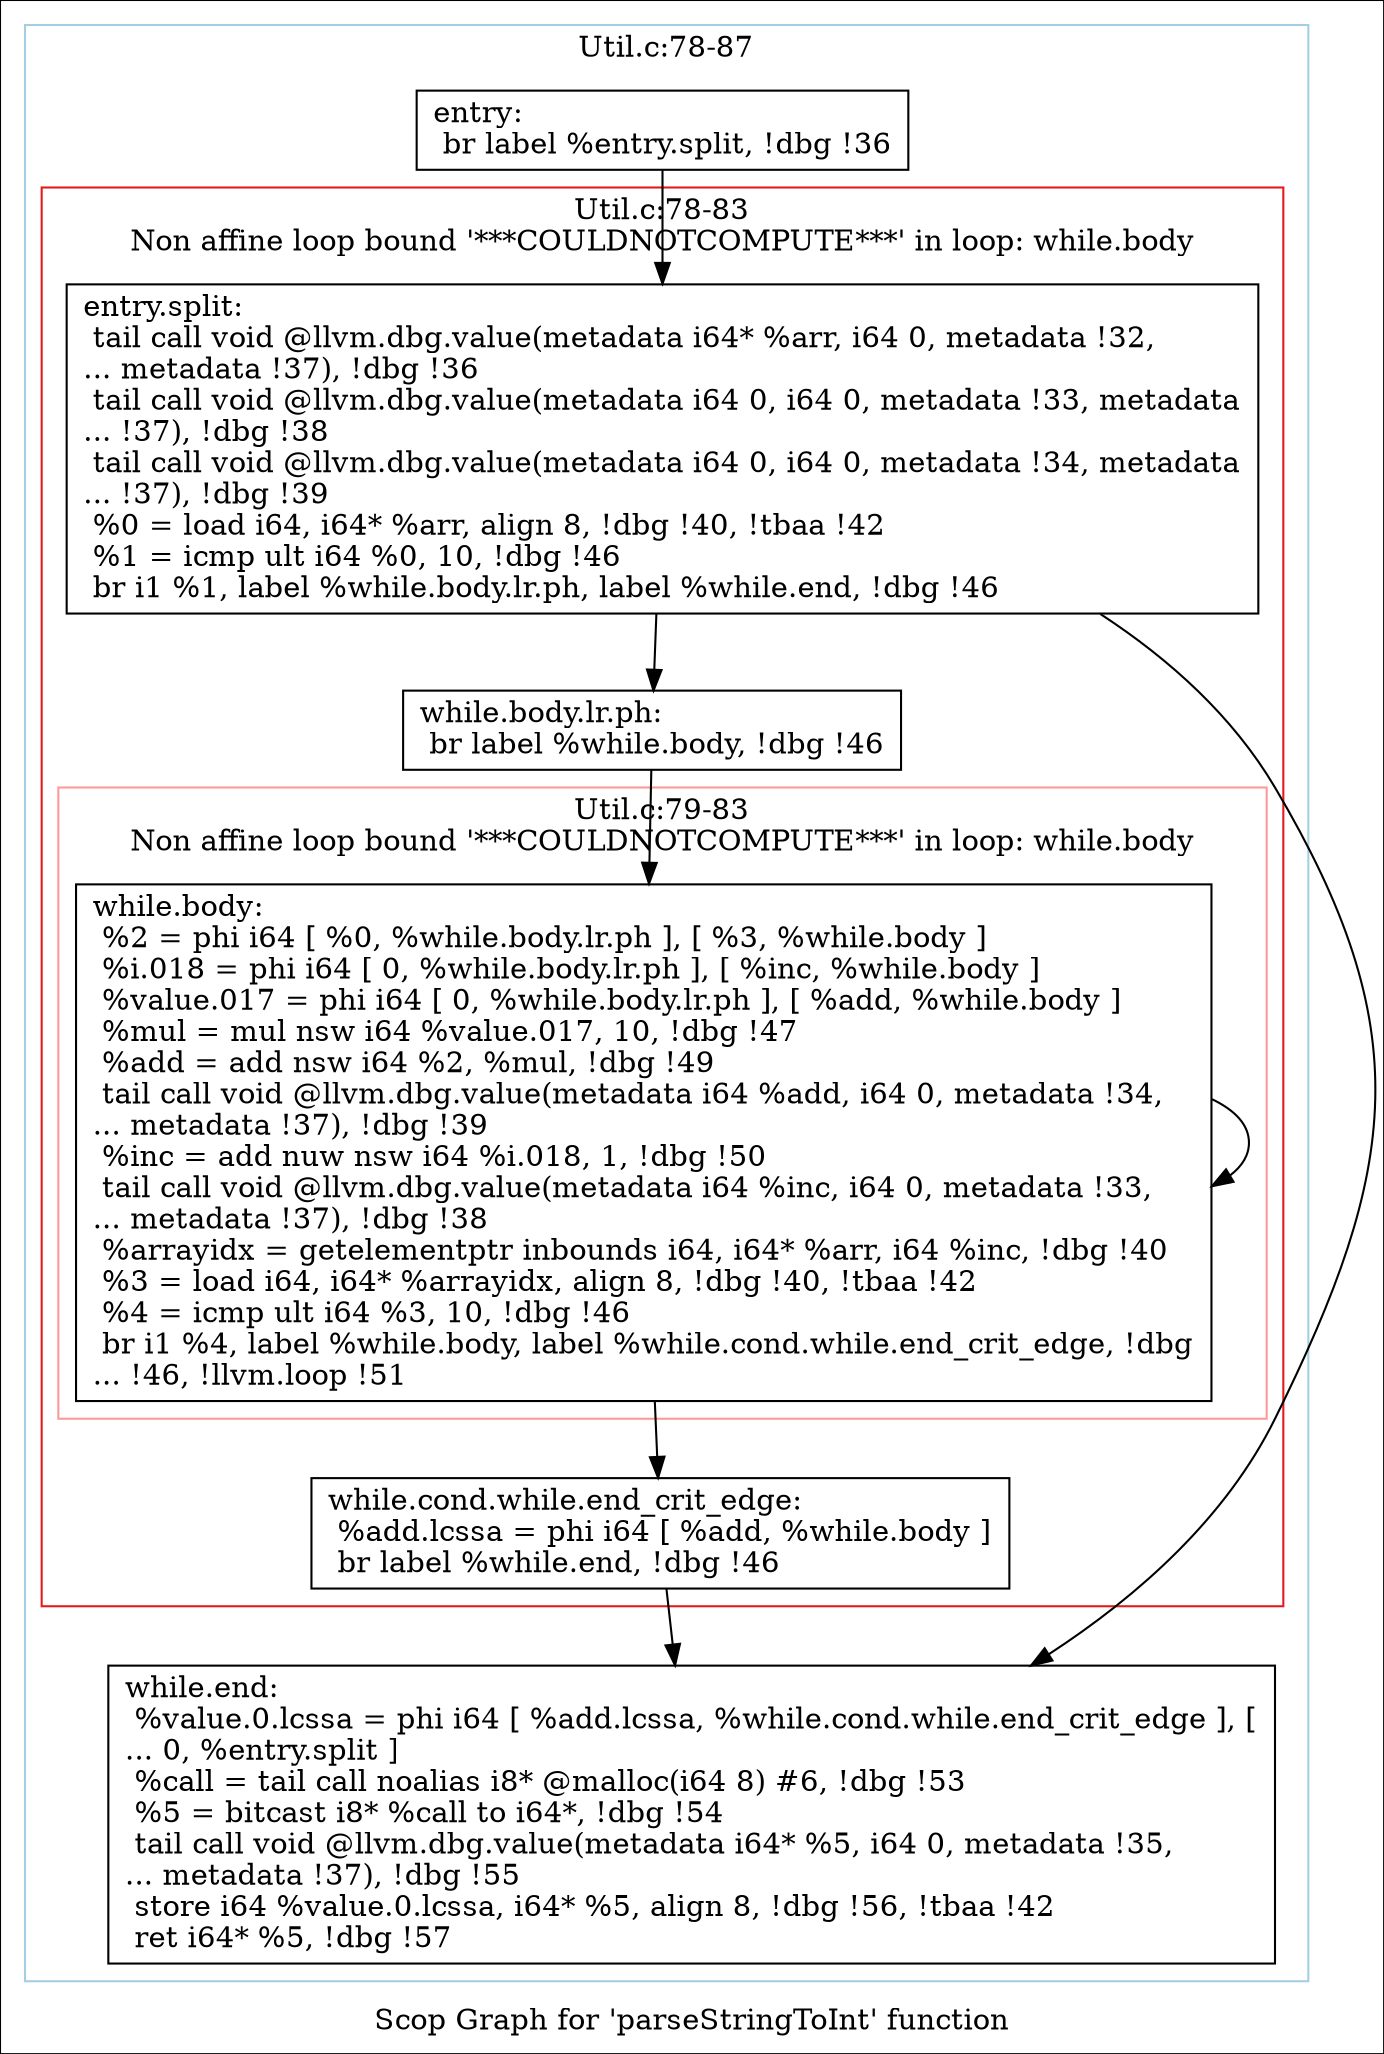 digraph "Scop Graph for 'parseStringToInt' function" {
	label="Scop Graph for 'parseStringToInt' function";

	Node0xab45220 [shape=record,label="{entry:\l  br label %entry.split, !dbg !36\l}"];
	Node0xab45220 -> Node0xab69680;
	Node0xab69680 [shape=record,label="{entry.split:                                      \l  tail call void @llvm.dbg.value(metadata i64* %arr, i64 0, metadata !32,\l... metadata !37), !dbg !36\l  tail call void @llvm.dbg.value(metadata i64 0, i64 0, metadata !33, metadata\l... !37), !dbg !38\l  tail call void @llvm.dbg.value(metadata i64 0, i64 0, metadata !34, metadata\l... !37), !dbg !39\l  %0 = load i64, i64* %arr, align 8, !dbg !40, !tbaa !42\l  %1 = icmp ult i64 %0, 10, !dbg !46\l  br i1 %1, label %while.body.lr.ph, label %while.end, !dbg !46\l}"];
	Node0xab69680 -> Node0xab69200;
	Node0xab69680 -> Node0xab43f40;
	Node0xab69200 [shape=record,label="{while.body.lr.ph:                                 \l  br label %while.body, !dbg !46\l}"];
	Node0xab69200 -> Node0xab92e30;
	Node0xab92e30 [shape=record,label="{while.body:                                       \l  %2 = phi i64 [ %0, %while.body.lr.ph ], [ %3, %while.body ]\l  %i.018 = phi i64 [ 0, %while.body.lr.ph ], [ %inc, %while.body ]\l  %value.017 = phi i64 [ 0, %while.body.lr.ph ], [ %add, %while.body ]\l  %mul = mul nsw i64 %value.017, 10, !dbg !47\l  %add = add nsw i64 %2, %mul, !dbg !49\l  tail call void @llvm.dbg.value(metadata i64 %add, i64 0, metadata !34,\l... metadata !37), !dbg !39\l  %inc = add nuw nsw i64 %i.018, 1, !dbg !50\l  tail call void @llvm.dbg.value(metadata i64 %inc, i64 0, metadata !33,\l... metadata !37), !dbg !38\l  %arrayidx = getelementptr inbounds i64, i64* %arr, i64 %inc, !dbg !40\l  %3 = load i64, i64* %arrayidx, align 8, !dbg !40, !tbaa !42\l  %4 = icmp ult i64 %3, 10, !dbg !46\l  br i1 %4, label %while.body, label %while.cond.while.end_crit_edge, !dbg\l... !46, !llvm.loop !51\l}"];
	Node0xab92e30 -> Node0xab92e30[constraint=false];
	Node0xab92e30 -> Node0xab846a0;
	Node0xab846a0 [shape=record,label="{while.cond.while.end_crit_edge:                   \l  %add.lcssa = phi i64 [ %add, %while.body ]\l  br label %while.end, !dbg !46\l}"];
	Node0xab846a0 -> Node0xab43f40;
	Node0xab43f40 [shape=record,label="{while.end:                                        \l  %value.0.lcssa = phi i64 [ %add.lcssa, %while.cond.while.end_crit_edge ], [\l... 0, %entry.split ]\l  %call = tail call noalias i8* @malloc(i64 8) #6, !dbg !53\l  %5 = bitcast i8* %call to i64*, !dbg !54\l  tail call void @llvm.dbg.value(metadata i64* %5, i64 0, metadata !35,\l... metadata !37), !dbg !55\l  store i64 %value.0.lcssa, i64* %5, align 8, !dbg !56, !tbaa !42\l  ret i64* %5, !dbg !57\l}"];
	colorscheme = "paired12"
        subgraph cluster_0xab387b0 {
          label = "Util.c:78-87
";
          style = solid;
          color = 1
          subgraph cluster_0xab3f260 {
            label = "Util.c:78-83
Non affine loop bound '***COULDNOTCOMPUTE***' in loop: while.body";
            style = solid;
            color = 6
            subgraph cluster_0xab53260 {
              label = "Util.c:79-83
Non affine loop bound '***COULDNOTCOMPUTE***' in loop: while.body";
              style = solid;
              color = 5
              Node0xab92e30;
            }
            Node0xab69680;
            Node0xab69200;
            Node0xab846a0;
          }
          Node0xab45220;
          Node0xab43f40;
        }
}
